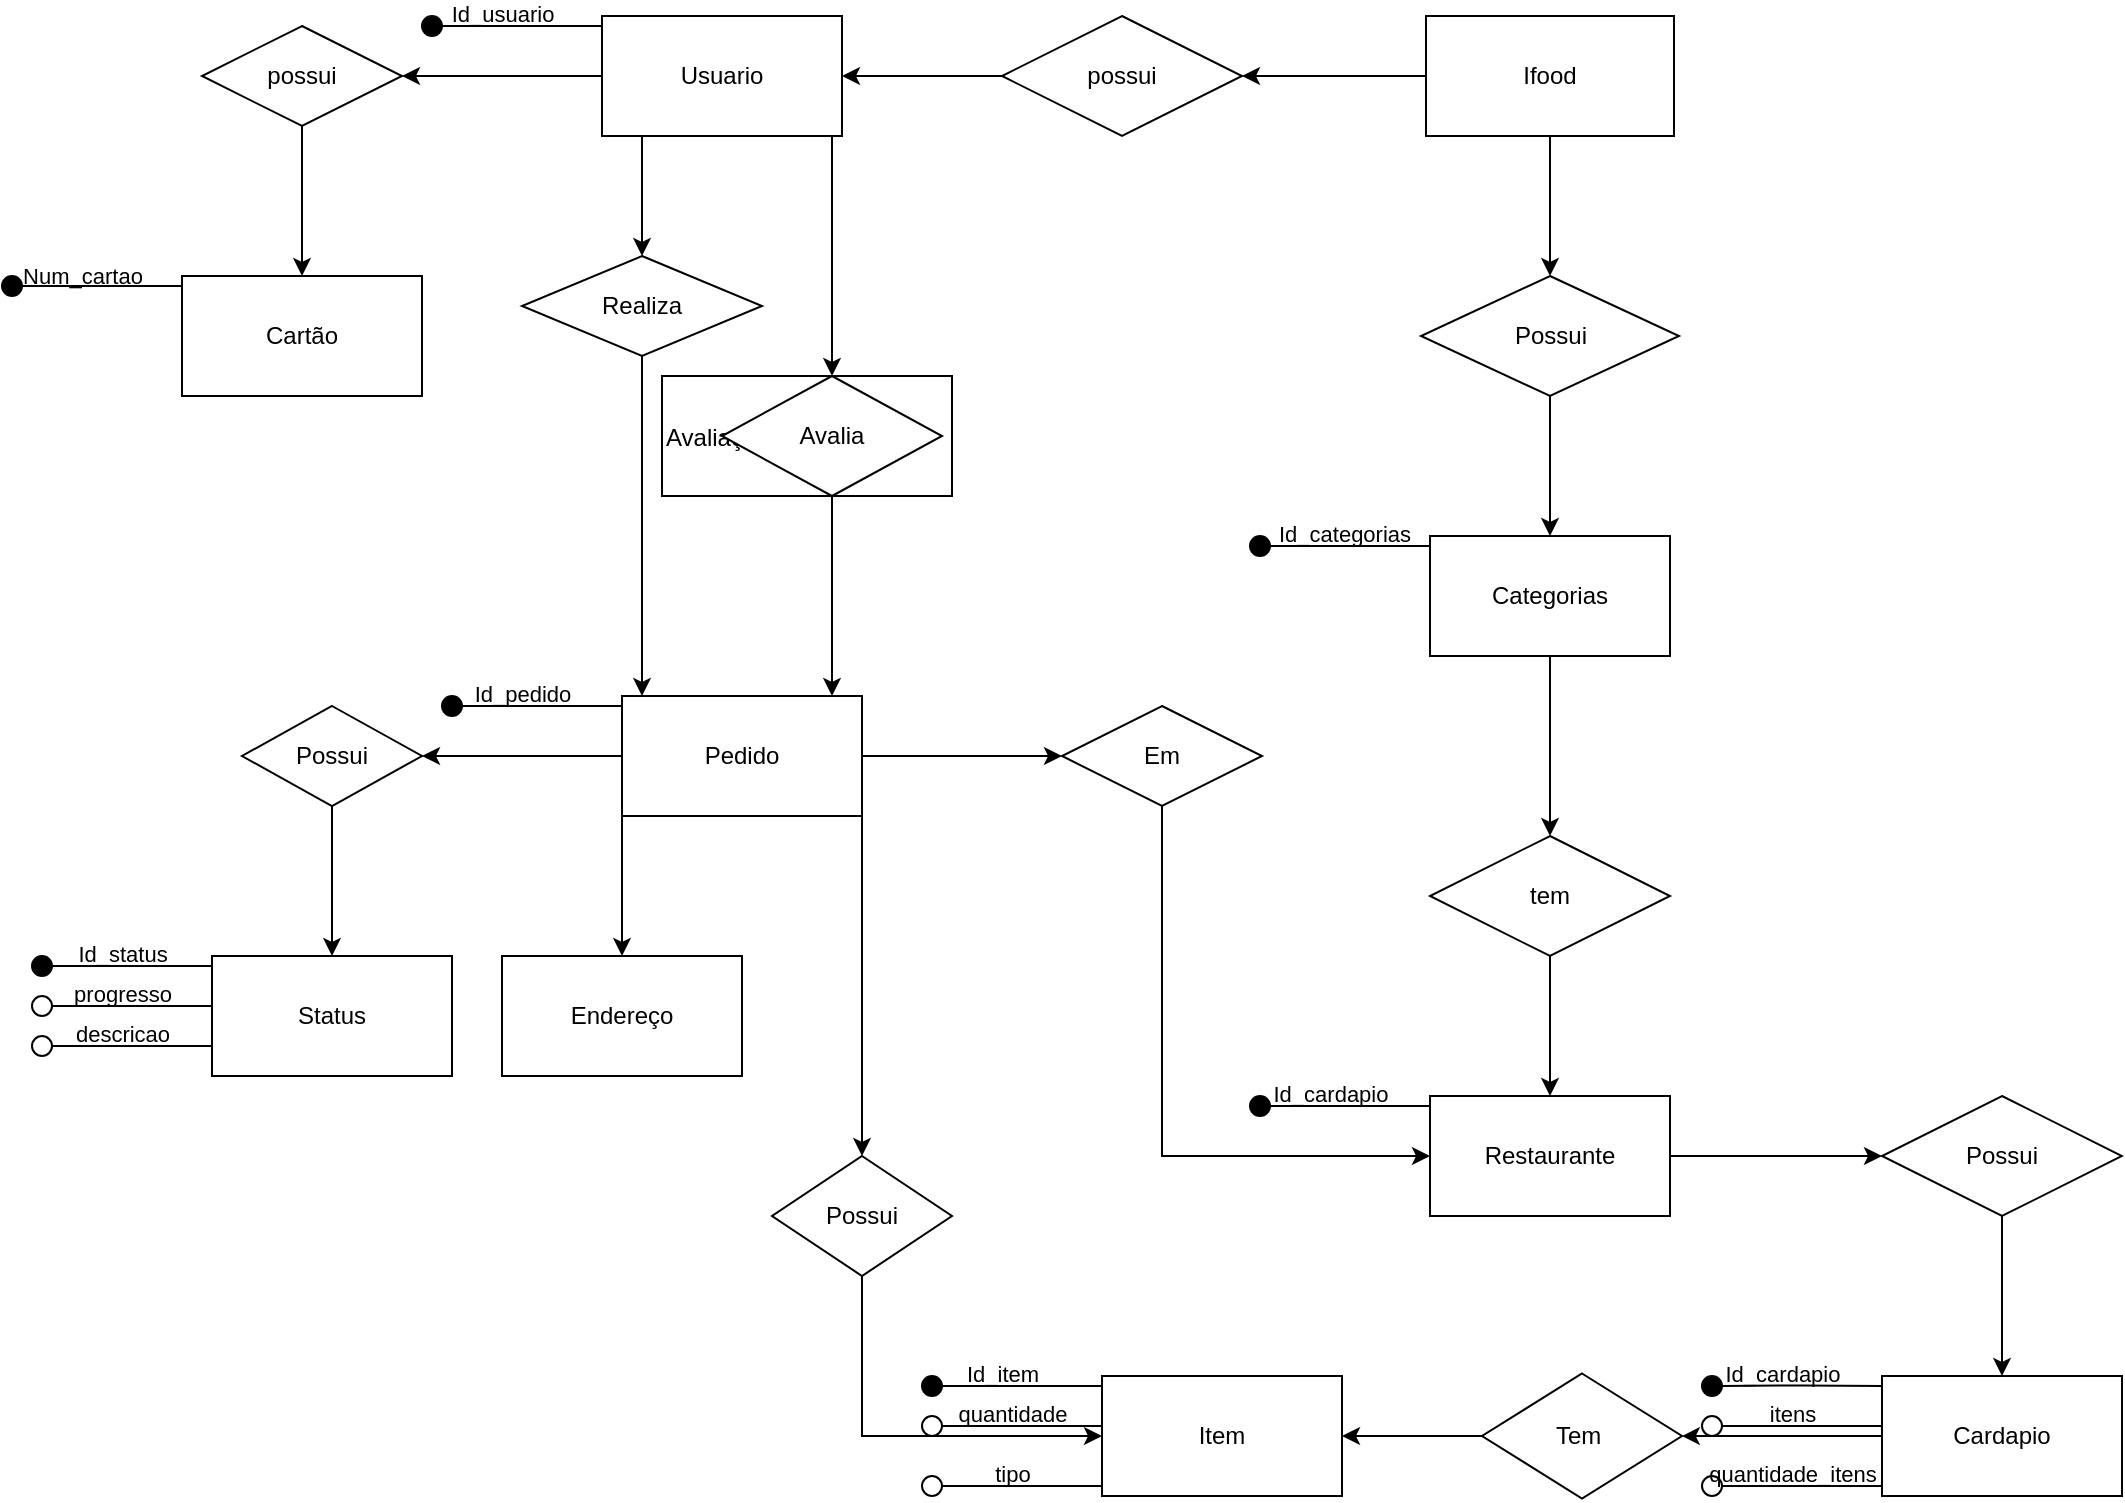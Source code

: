 <mxfile version="15.5.5" type="github">
  <diagram id="ZOsYGTXaRWKMZSjGL1pl" name="Page-1">
    <mxGraphModel dx="2253" dy="720" grid="1" gridSize="10" guides="1" tooltips="1" connect="1" arrows="1" fold="1" page="1" pageScale="1" pageWidth="827" pageHeight="1169" math="0" shadow="0">
      <root>
        <mxCell id="0" />
        <mxCell id="1" parent="0" />
        <mxCell id="yU-a4sMeyM81T8pN_S2K-34" value="&lt;p style=&quot;line-height: 0&quot;&gt;Avaliação&lt;/p&gt;" style="rounded=0;whiteSpace=wrap;html=1;align=left;" parent="1" vertex="1">
          <mxGeometry x="-30" y="200" width="145" height="60" as="geometry" />
        </mxCell>
        <mxCell id="yU-a4sMeyM81T8pN_S2K-3" value="" style="edgeStyle=orthogonalEdgeStyle;rounded=0;orthogonalLoop=1;jettySize=auto;html=1;" parent="1" source="yU-a4sMeyM81T8pN_S2K-1" target="yU-a4sMeyM81T8pN_S2K-2" edge="1">
          <mxGeometry relative="1" as="geometry" />
        </mxCell>
        <mxCell id="yU-a4sMeyM81T8pN_S2K-1" value="Categorias" style="rounded=0;whiteSpace=wrap;html=1;" parent="1" vertex="1">
          <mxGeometry x="354" y="280" width="120" height="60" as="geometry" />
        </mxCell>
        <mxCell id="yU-a4sMeyM81T8pN_S2K-7" value="" style="edgeStyle=orthogonalEdgeStyle;rounded=0;orthogonalLoop=1;jettySize=auto;html=1;" parent="1" source="yU-a4sMeyM81T8pN_S2K-2" target="yU-a4sMeyM81T8pN_S2K-6" edge="1">
          <mxGeometry relative="1" as="geometry" />
        </mxCell>
        <mxCell id="yU-a4sMeyM81T8pN_S2K-2" value="tem" style="rhombus;whiteSpace=wrap;html=1;rounded=0;" parent="1" vertex="1">
          <mxGeometry x="354" y="430" width="120" height="60" as="geometry" />
        </mxCell>
        <mxCell id="yU-a4sMeyM81T8pN_S2K-19" style="edgeStyle=orthogonalEdgeStyle;rounded=0;orthogonalLoop=1;jettySize=auto;html=1;exitX=0.5;exitY=1;exitDx=0;exitDy=0;entryX=0.5;entryY=0;entryDx=0;entryDy=0;" parent="1" source="yU-a4sMeyM81T8pN_S2K-4" target="yU-a4sMeyM81T8pN_S2K-1" edge="1">
          <mxGeometry relative="1" as="geometry" />
        </mxCell>
        <mxCell id="yU-a4sMeyM81T8pN_S2K-4" value="Possui" style="rhombus;whiteSpace=wrap;html=1;rounded=0;" parent="1" vertex="1">
          <mxGeometry x="349.5" y="150" width="129" height="60" as="geometry" />
        </mxCell>
        <mxCell id="yU-a4sMeyM81T8pN_S2K-9" value="" style="edgeStyle=orthogonalEdgeStyle;rounded=0;orthogonalLoop=1;jettySize=auto;html=1;" parent="1" source="yU-a4sMeyM81T8pN_S2K-6" target="yU-a4sMeyM81T8pN_S2K-8" edge="1">
          <mxGeometry relative="1" as="geometry" />
        </mxCell>
        <mxCell id="yU-a4sMeyM81T8pN_S2K-6" value="Restaurante" style="whiteSpace=wrap;html=1;rounded=0;" parent="1" vertex="1">
          <mxGeometry x="354" y="560" width="120" height="60" as="geometry" />
        </mxCell>
        <mxCell id="yU-a4sMeyM81T8pN_S2K-11" value="" style="edgeStyle=orthogonalEdgeStyle;rounded=0;orthogonalLoop=1;jettySize=auto;html=1;" parent="1" source="yU-a4sMeyM81T8pN_S2K-8" target="yU-a4sMeyM81T8pN_S2K-10" edge="1">
          <mxGeometry relative="1" as="geometry" />
        </mxCell>
        <mxCell id="yU-a4sMeyM81T8pN_S2K-8" value="Possui" style="rhombus;whiteSpace=wrap;html=1;rounded=0;" parent="1" vertex="1">
          <mxGeometry x="580" y="560" width="120" height="60" as="geometry" />
        </mxCell>
        <mxCell id="yU-a4sMeyM81T8pN_S2K-13" value="" style="edgeStyle=orthogonalEdgeStyle;rounded=0;orthogonalLoop=1;jettySize=auto;html=1;" parent="1" source="yU-a4sMeyM81T8pN_S2K-10" target="yU-a4sMeyM81T8pN_S2K-12" edge="1">
          <mxGeometry relative="1" as="geometry" />
        </mxCell>
        <mxCell id="yU-a4sMeyM81T8pN_S2K-10" value="Cardapio" style="whiteSpace=wrap;html=1;rounded=0;" parent="1" vertex="1">
          <mxGeometry x="580" y="700" width="120" height="60" as="geometry" />
        </mxCell>
        <mxCell id="yU-a4sMeyM81T8pN_S2K-15" value="" style="edgeStyle=orthogonalEdgeStyle;rounded=0;orthogonalLoop=1;jettySize=auto;html=1;" parent="1" source="yU-a4sMeyM81T8pN_S2K-12" target="yU-a4sMeyM81T8pN_S2K-14" edge="1">
          <mxGeometry relative="1" as="geometry" />
        </mxCell>
        <mxCell id="yU-a4sMeyM81T8pN_S2K-12" value="Tem&amp;nbsp;" style="rhombus;whiteSpace=wrap;html=1;rounded=0;" parent="1" vertex="1">
          <mxGeometry x="380" y="698.75" width="100" height="62.5" as="geometry" />
        </mxCell>
        <mxCell id="yU-a4sMeyM81T8pN_S2K-14" value="Item" style="whiteSpace=wrap;html=1;rounded=0;" parent="1" vertex="1">
          <mxGeometry x="190" y="700" width="120" height="60" as="geometry" />
        </mxCell>
        <mxCell id="yU-a4sMeyM81T8pN_S2K-18" style="edgeStyle=orthogonalEdgeStyle;rounded=0;orthogonalLoop=1;jettySize=auto;html=1;exitX=0.5;exitY=1;exitDx=0;exitDy=0;entryX=0.5;entryY=0;entryDx=0;entryDy=0;" parent="1" source="yU-a4sMeyM81T8pN_S2K-17" target="yU-a4sMeyM81T8pN_S2K-4" edge="1">
          <mxGeometry relative="1" as="geometry" />
        </mxCell>
        <mxCell id="yU-a4sMeyM81T8pN_S2K-21" value="" style="edgeStyle=orthogonalEdgeStyle;rounded=0;orthogonalLoop=1;jettySize=auto;html=1;" parent="1" source="yU-a4sMeyM81T8pN_S2K-17" target="yU-a4sMeyM81T8pN_S2K-20" edge="1">
          <mxGeometry relative="1" as="geometry" />
        </mxCell>
        <mxCell id="yU-a4sMeyM81T8pN_S2K-17" value="Ifood" style="rounded=0;whiteSpace=wrap;html=1;" parent="1" vertex="1">
          <mxGeometry x="352" y="20" width="124" height="60" as="geometry" />
        </mxCell>
        <mxCell id="yU-a4sMeyM81T8pN_S2K-23" value="" style="edgeStyle=orthogonalEdgeStyle;rounded=0;orthogonalLoop=1;jettySize=auto;html=1;" parent="1" source="yU-a4sMeyM81T8pN_S2K-20" target="yU-a4sMeyM81T8pN_S2K-22" edge="1">
          <mxGeometry relative="1" as="geometry" />
        </mxCell>
        <mxCell id="yU-a4sMeyM81T8pN_S2K-20" value="possui" style="rhombus;whiteSpace=wrap;html=1;rounded=0;" parent="1" vertex="1">
          <mxGeometry x="140" y="20" width="120" height="60" as="geometry" />
        </mxCell>
        <mxCell id="yU-a4sMeyM81T8pN_S2K-25" value="" style="edgeStyle=orthogonalEdgeStyle;rounded=0;orthogonalLoop=1;jettySize=auto;html=1;" parent="1" source="yU-a4sMeyM81T8pN_S2K-22" target="yU-a4sMeyM81T8pN_S2K-24" edge="1">
          <mxGeometry relative="1" as="geometry" />
        </mxCell>
        <mxCell id="yU-a4sMeyM81T8pN_S2K-29" value="" style="edgeStyle=orthogonalEdgeStyle;rounded=0;orthogonalLoop=1;jettySize=auto;html=1;" parent="1" source="yU-a4sMeyM81T8pN_S2K-22" target="yU-a4sMeyM81T8pN_S2K-28" edge="1">
          <mxGeometry relative="1" as="geometry">
            <Array as="points">
              <mxPoint x="-40" y="90" />
              <mxPoint x="-40" y="90" />
            </Array>
          </mxGeometry>
        </mxCell>
        <mxCell id="yU-a4sMeyM81T8pN_S2K-33" value="" style="edgeStyle=orthogonalEdgeStyle;rounded=0;orthogonalLoop=1;jettySize=auto;html=1;" parent="1" source="yU-a4sMeyM81T8pN_S2K-22" target="yU-a4sMeyM81T8pN_S2K-32" edge="1">
          <mxGeometry relative="1" as="geometry">
            <Array as="points">
              <mxPoint x="55" y="110" />
              <mxPoint x="55" y="110" />
            </Array>
          </mxGeometry>
        </mxCell>
        <mxCell id="yU-a4sMeyM81T8pN_S2K-22" value="Usuario" style="whiteSpace=wrap;html=1;rounded=0;" parent="1" vertex="1">
          <mxGeometry x="-60" y="20" width="120" height="60" as="geometry" />
        </mxCell>
        <mxCell id="yU-a4sMeyM81T8pN_S2K-27" value="" style="edgeStyle=orthogonalEdgeStyle;rounded=0;orthogonalLoop=1;jettySize=auto;html=1;" parent="1" source="yU-a4sMeyM81T8pN_S2K-24" target="yU-a4sMeyM81T8pN_S2K-26" edge="1">
          <mxGeometry relative="1" as="geometry" />
        </mxCell>
        <mxCell id="yU-a4sMeyM81T8pN_S2K-24" value="possui" style="rhombus;whiteSpace=wrap;html=1;rounded=0;" parent="1" vertex="1">
          <mxGeometry x="-260" y="25" width="100" height="50" as="geometry" />
        </mxCell>
        <mxCell id="yU-a4sMeyM81T8pN_S2K-26" value="Cartão" style="whiteSpace=wrap;html=1;rounded=0;" parent="1" vertex="1">
          <mxGeometry x="-270" y="150" width="120" height="60" as="geometry" />
        </mxCell>
        <mxCell id="yU-a4sMeyM81T8pN_S2K-35" style="edgeStyle=orthogonalEdgeStyle;rounded=0;orthogonalLoop=1;jettySize=auto;html=1;exitX=0.5;exitY=1;exitDx=0;exitDy=0;" parent="1" source="yU-a4sMeyM81T8pN_S2K-28" edge="1">
          <mxGeometry relative="1" as="geometry">
            <mxPoint x="-40" y="360" as="targetPoint" />
          </mxGeometry>
        </mxCell>
        <mxCell id="yU-a4sMeyM81T8pN_S2K-28" value="Realiza" style="rhombus;whiteSpace=wrap;html=1;rounded=0;" parent="1" vertex="1">
          <mxGeometry x="-100" y="140" width="120" height="50" as="geometry" />
        </mxCell>
        <mxCell id="yU-a4sMeyM81T8pN_S2K-36" style="edgeStyle=orthogonalEdgeStyle;rounded=0;orthogonalLoop=1;jettySize=auto;html=1;exitX=0.5;exitY=1;exitDx=0;exitDy=0;" parent="1" source="yU-a4sMeyM81T8pN_S2K-32" edge="1">
          <mxGeometry relative="1" as="geometry">
            <mxPoint x="55" y="360" as="targetPoint" />
          </mxGeometry>
        </mxCell>
        <mxCell id="yU-a4sMeyM81T8pN_S2K-32" value="Avalia" style="rhombus;whiteSpace=wrap;html=1;rounded=0;" parent="1" vertex="1">
          <mxGeometry y="200" width="110" height="60" as="geometry" />
        </mxCell>
        <mxCell id="yU-a4sMeyM81T8pN_S2K-39" value="" style="edgeStyle=orthogonalEdgeStyle;rounded=0;orthogonalLoop=1;jettySize=auto;html=1;" parent="1" source="yU-a4sMeyM81T8pN_S2K-37" target="yU-a4sMeyM81T8pN_S2K-38" edge="1">
          <mxGeometry relative="1" as="geometry" />
        </mxCell>
        <mxCell id="yU-a4sMeyM81T8pN_S2K-42" value="" style="edgeStyle=orthogonalEdgeStyle;rounded=0;orthogonalLoop=1;jettySize=auto;html=1;" parent="1" source="yU-a4sMeyM81T8pN_S2K-37" target="yU-a4sMeyM81T8pN_S2K-41" edge="1">
          <mxGeometry relative="1" as="geometry" />
        </mxCell>
        <mxCell id="yU-a4sMeyM81T8pN_S2K-45" style="edgeStyle=orthogonalEdgeStyle;rounded=0;orthogonalLoop=1;jettySize=auto;html=1;exitX=0;exitY=1;exitDx=0;exitDy=0;" parent="1" source="yU-a4sMeyM81T8pN_S2K-37" edge="1">
          <mxGeometry relative="1" as="geometry">
            <mxPoint x="-50" y="490" as="targetPoint" />
          </mxGeometry>
        </mxCell>
        <mxCell id="yU-a4sMeyM81T8pN_S2K-47" style="edgeStyle=orthogonalEdgeStyle;rounded=0;orthogonalLoop=1;jettySize=auto;html=1;exitX=1;exitY=1;exitDx=0;exitDy=0;" parent="1" source="yU-a4sMeyM81T8pN_S2K-37" edge="1">
          <mxGeometry relative="1" as="geometry">
            <mxPoint x="70" y="590" as="targetPoint" />
          </mxGeometry>
        </mxCell>
        <mxCell id="yU-a4sMeyM81T8pN_S2K-37" value="Pedido" style="rounded=0;whiteSpace=wrap;html=1;align=center;" parent="1" vertex="1">
          <mxGeometry x="-50" y="360" width="120" height="60" as="geometry" />
        </mxCell>
        <mxCell id="yU-a4sMeyM81T8pN_S2K-40" style="edgeStyle=orthogonalEdgeStyle;rounded=0;orthogonalLoop=1;jettySize=auto;html=1;entryX=0;entryY=0.5;entryDx=0;entryDy=0;" parent="1" source="yU-a4sMeyM81T8pN_S2K-38" target="yU-a4sMeyM81T8pN_S2K-6" edge="1">
          <mxGeometry relative="1" as="geometry">
            <mxPoint x="350" y="580" as="targetPoint" />
            <Array as="points">
              <mxPoint x="220" y="590" />
            </Array>
          </mxGeometry>
        </mxCell>
        <mxCell id="yU-a4sMeyM81T8pN_S2K-38" value="Em" style="rhombus;whiteSpace=wrap;html=1;rounded=0;" parent="1" vertex="1">
          <mxGeometry x="170" y="365" width="100" height="50" as="geometry" />
        </mxCell>
        <mxCell id="yU-a4sMeyM81T8pN_S2K-44" value="" style="edgeStyle=orthogonalEdgeStyle;rounded=0;orthogonalLoop=1;jettySize=auto;html=1;" parent="1" source="yU-a4sMeyM81T8pN_S2K-41" target="yU-a4sMeyM81T8pN_S2K-43" edge="1">
          <mxGeometry relative="1" as="geometry" />
        </mxCell>
        <mxCell id="yU-a4sMeyM81T8pN_S2K-41" value="Possui" style="rhombus;whiteSpace=wrap;html=1;rounded=0;" parent="1" vertex="1">
          <mxGeometry x="-240" y="365" width="90" height="50" as="geometry" />
        </mxCell>
        <mxCell id="yU-a4sMeyM81T8pN_S2K-43" value="Status" style="rounded=0;whiteSpace=wrap;html=1;" parent="1" vertex="1">
          <mxGeometry x="-255" y="490" width="120" height="60" as="geometry" />
        </mxCell>
        <mxCell id="yU-a4sMeyM81T8pN_S2K-46" value="Endereço" style="rounded=0;whiteSpace=wrap;html=1;align=center;" parent="1" vertex="1">
          <mxGeometry x="-110" y="490" width="120" height="60" as="geometry" />
        </mxCell>
        <mxCell id="yU-a4sMeyM81T8pN_S2K-49" style="edgeStyle=orthogonalEdgeStyle;rounded=0;orthogonalLoop=1;jettySize=auto;html=1;exitX=0.5;exitY=1;exitDx=0;exitDy=0;entryX=0;entryY=0.5;entryDx=0;entryDy=0;" parent="1" source="yU-a4sMeyM81T8pN_S2K-48" target="yU-a4sMeyM81T8pN_S2K-14" edge="1">
          <mxGeometry relative="1" as="geometry" />
        </mxCell>
        <mxCell id="yU-a4sMeyM81T8pN_S2K-48" value="Possui" style="rhombus;whiteSpace=wrap;html=1;align=center;" parent="1" vertex="1">
          <mxGeometry x="25" y="590" width="90" height="60" as="geometry" />
        </mxCell>
        <mxCell id="IrhAmNefoeoScViRbf2u-1" value="" style="ellipse;whiteSpace=wrap;html=1;rounded=0;fillColor=#000000;" vertex="1" parent="1">
          <mxGeometry x="-360" y="150" width="10" height="10" as="geometry" />
        </mxCell>
        <mxCell id="IrhAmNefoeoScViRbf2u-3" value="" style="endArrow=none;html=1;rounded=0;" edge="1" parent="1">
          <mxGeometry width="50" height="50" relative="1" as="geometry">
            <mxPoint x="-350" y="154.94" as="sourcePoint" />
            <mxPoint x="-270" y="154.94" as="targetPoint" />
          </mxGeometry>
        </mxCell>
        <mxCell id="IrhAmNefoeoScViRbf2u-4" value="Num_cartao" style="edgeLabel;html=1;align=center;verticalAlign=middle;resizable=0;points=[];labelBackgroundColor=none;" vertex="1" connectable="0" parent="IrhAmNefoeoScViRbf2u-3">
          <mxGeometry x="-0.382" y="1" relative="1" as="geometry">
            <mxPoint x="5" y="-4" as="offset" />
          </mxGeometry>
        </mxCell>
        <mxCell id="IrhAmNefoeoScViRbf2u-5" value="" style="ellipse;whiteSpace=wrap;html=1;rounded=0;fillColor=#000000;" vertex="1" parent="1">
          <mxGeometry x="-345" y="490.0" width="10" height="10" as="geometry" />
        </mxCell>
        <mxCell id="IrhAmNefoeoScViRbf2u-6" value="" style="endArrow=none;html=1;rounded=0;" edge="1" parent="1">
          <mxGeometry width="50" height="50" relative="1" as="geometry">
            <mxPoint x="-335" y="494.94" as="sourcePoint" />
            <mxPoint x="-255" y="494.94" as="targetPoint" />
          </mxGeometry>
        </mxCell>
        <mxCell id="IrhAmNefoeoScViRbf2u-7" value="Id_status" style="edgeLabel;html=1;align=center;verticalAlign=middle;resizable=0;points=[];labelBackgroundColor=none;" vertex="1" connectable="0" parent="IrhAmNefoeoScViRbf2u-6">
          <mxGeometry x="-0.382" y="1" relative="1" as="geometry">
            <mxPoint x="10" y="-5" as="offset" />
          </mxGeometry>
        </mxCell>
        <mxCell id="IrhAmNefoeoScViRbf2u-9" value="" style="ellipse;whiteSpace=wrap;html=1;rounded=0;fillColor=#000000;" vertex="1" parent="1">
          <mxGeometry x="-140" y="360" width="10" height="10" as="geometry" />
        </mxCell>
        <mxCell id="IrhAmNefoeoScViRbf2u-10" value="" style="endArrow=none;html=1;rounded=0;" edge="1" parent="1">
          <mxGeometry width="50" height="50" relative="1" as="geometry">
            <mxPoint x="-130" y="364.94" as="sourcePoint" />
            <mxPoint x="-50" y="364.94" as="targetPoint" />
          </mxGeometry>
        </mxCell>
        <mxCell id="IrhAmNefoeoScViRbf2u-11" value="Id_pedido" style="edgeLabel;html=1;align=center;verticalAlign=middle;resizable=0;points=[];labelBackgroundColor=none;" vertex="1" connectable="0" parent="IrhAmNefoeoScViRbf2u-10">
          <mxGeometry x="-0.382" y="1" relative="1" as="geometry">
            <mxPoint x="5" y="-5" as="offset" />
          </mxGeometry>
        </mxCell>
        <mxCell id="IrhAmNefoeoScViRbf2u-12" value="" style="ellipse;whiteSpace=wrap;html=1;rounded=0;fillColor=#000000;" vertex="1" parent="1">
          <mxGeometry x="-150" y="20" width="10" height="10" as="geometry" />
        </mxCell>
        <mxCell id="IrhAmNefoeoScViRbf2u-13" value="" style="endArrow=none;html=1;rounded=0;" edge="1" parent="1">
          <mxGeometry width="50" height="50" relative="1" as="geometry">
            <mxPoint x="-140" y="24.94" as="sourcePoint" />
            <mxPoint x="-60" y="24.94" as="targetPoint" />
          </mxGeometry>
        </mxCell>
        <mxCell id="IrhAmNefoeoScViRbf2u-14" value="Id_usuario" style="edgeLabel;html=1;align=center;verticalAlign=middle;resizable=0;points=[];labelBackgroundColor=none;" vertex="1" connectable="0" parent="IrhAmNefoeoScViRbf2u-13">
          <mxGeometry x="-0.382" y="1" relative="1" as="geometry">
            <mxPoint x="5" y="-5" as="offset" />
          </mxGeometry>
        </mxCell>
        <mxCell id="IrhAmNefoeoScViRbf2u-15" value="" style="ellipse;whiteSpace=wrap;html=1;rounded=0;fillColor=#000000;" vertex="1" parent="1">
          <mxGeometry x="264" y="280" width="10" height="10" as="geometry" />
        </mxCell>
        <mxCell id="IrhAmNefoeoScViRbf2u-16" value="" style="endArrow=none;html=1;rounded=0;" edge="1" parent="1">
          <mxGeometry width="50" height="50" relative="1" as="geometry">
            <mxPoint x="274" y="284.94" as="sourcePoint" />
            <mxPoint x="354" y="284.94" as="targetPoint" />
          </mxGeometry>
        </mxCell>
        <mxCell id="IrhAmNefoeoScViRbf2u-17" value="Id_categorias" style="edgeLabel;html=1;align=center;verticalAlign=middle;resizable=0;points=[];labelBackgroundColor=none;" vertex="1" connectable="0" parent="IrhAmNefoeoScViRbf2u-16">
          <mxGeometry x="-0.382" y="1" relative="1" as="geometry">
            <mxPoint x="12" y="-5" as="offset" />
          </mxGeometry>
        </mxCell>
        <mxCell id="IrhAmNefoeoScViRbf2u-18" value="" style="ellipse;whiteSpace=wrap;html=1;rounded=0;fillColor=#000000;" vertex="1" parent="1">
          <mxGeometry x="100" y="700" width="10" height="10" as="geometry" />
        </mxCell>
        <mxCell id="IrhAmNefoeoScViRbf2u-19" value="" style="endArrow=none;html=1;rounded=0;" edge="1" parent="1">
          <mxGeometry width="50" height="50" relative="1" as="geometry">
            <mxPoint x="110" y="704.94" as="sourcePoint" />
            <mxPoint x="190" y="704.94" as="targetPoint" />
          </mxGeometry>
        </mxCell>
        <mxCell id="IrhAmNefoeoScViRbf2u-20" value="Id_item" style="edgeLabel;html=1;align=center;verticalAlign=middle;resizable=0;points=[];labelBackgroundColor=none;" vertex="1" connectable="0" parent="IrhAmNefoeoScViRbf2u-19">
          <mxGeometry x="-0.382" y="1" relative="1" as="geometry">
            <mxPoint x="5" y="-5" as="offset" />
          </mxGeometry>
        </mxCell>
        <mxCell id="IrhAmNefoeoScViRbf2u-21" value="" style="ellipse;whiteSpace=wrap;html=1;rounded=0;fillColor=#000000;" vertex="1" parent="1">
          <mxGeometry x="490" y="700" width="10" height="10" as="geometry" />
        </mxCell>
        <mxCell id="IrhAmNefoeoScViRbf2u-22" value="" style="endArrow=none;html=1;rounded=0;" edge="1" parent="1">
          <mxGeometry width="50" height="50" relative="1" as="geometry">
            <mxPoint x="500" y="704.94" as="sourcePoint" />
            <mxPoint x="580" y="704.94" as="targetPoint" />
            <Array as="points">
              <mxPoint x="540" y="704.75" />
            </Array>
          </mxGeometry>
        </mxCell>
        <mxCell id="IrhAmNefoeoScViRbf2u-23" value="Id_cardapio" style="edgeLabel;html=1;align=center;verticalAlign=middle;resizable=0;points=[];labelBackgroundColor=none;" vertex="1" connectable="0" parent="IrhAmNefoeoScViRbf2u-22">
          <mxGeometry x="-0.382" y="1" relative="1" as="geometry">
            <mxPoint x="5" y="-5" as="offset" />
          </mxGeometry>
        </mxCell>
        <mxCell id="IrhAmNefoeoScViRbf2u-24" value="" style="ellipse;whiteSpace=wrap;html=1;rounded=0;fillColor=#000000;" vertex="1" parent="1">
          <mxGeometry x="264" y="560" width="10" height="10" as="geometry" />
        </mxCell>
        <mxCell id="IrhAmNefoeoScViRbf2u-25" value="" style="endArrow=none;html=1;rounded=0;" edge="1" parent="1">
          <mxGeometry width="50" height="50" relative="1" as="geometry">
            <mxPoint x="274" y="564.94" as="sourcePoint" />
            <mxPoint x="354" y="564.94" as="targetPoint" />
            <Array as="points" />
          </mxGeometry>
        </mxCell>
        <mxCell id="IrhAmNefoeoScViRbf2u-26" value="Id_cardapio" style="edgeLabel;html=1;align=center;verticalAlign=middle;resizable=0;points=[];labelBackgroundColor=none;" vertex="1" connectable="0" parent="IrhAmNefoeoScViRbf2u-25">
          <mxGeometry x="-0.382" y="1" relative="1" as="geometry">
            <mxPoint x="5" y="-5" as="offset" />
          </mxGeometry>
        </mxCell>
        <mxCell id="IrhAmNefoeoScViRbf2u-31" value="" style="ellipse;whiteSpace=wrap;html=1;rounded=0;fillColor=#FFFFFF;" vertex="1" parent="1">
          <mxGeometry x="-345" y="510.0" width="10" height="10" as="geometry" />
        </mxCell>
        <mxCell id="IrhAmNefoeoScViRbf2u-32" value="" style="endArrow=none;html=1;rounded=0;" edge="1" parent="1">
          <mxGeometry width="50" height="50" relative="1" as="geometry">
            <mxPoint x="-335" y="514.94" as="sourcePoint" />
            <mxPoint x="-255" y="514.94" as="targetPoint" />
            <Array as="points">
              <mxPoint x="-300" y="515" />
            </Array>
          </mxGeometry>
        </mxCell>
        <mxCell id="IrhAmNefoeoScViRbf2u-33" value="progresso" style="edgeLabel;html=1;align=center;verticalAlign=middle;resizable=0;points=[];labelBackgroundColor=none;" vertex="1" connectable="0" parent="IrhAmNefoeoScViRbf2u-32">
          <mxGeometry x="-0.382" y="1" relative="1" as="geometry">
            <mxPoint x="10" y="-5" as="offset" />
          </mxGeometry>
        </mxCell>
        <mxCell id="IrhAmNefoeoScViRbf2u-34" value="" style="ellipse;whiteSpace=wrap;html=1;rounded=0;fillColor=#FFFFFF;" vertex="1" parent="1">
          <mxGeometry x="-345" y="530" width="10" height="10" as="geometry" />
        </mxCell>
        <mxCell id="IrhAmNefoeoScViRbf2u-35" value="" style="endArrow=none;html=1;rounded=0;" edge="1" parent="1">
          <mxGeometry width="50" height="50" relative="1" as="geometry">
            <mxPoint x="-335" y="534.94" as="sourcePoint" />
            <mxPoint x="-255" y="534.94" as="targetPoint" />
            <Array as="points">
              <mxPoint x="-300" y="535" />
            </Array>
          </mxGeometry>
        </mxCell>
        <mxCell id="IrhAmNefoeoScViRbf2u-36" value="descricao" style="edgeLabel;html=1;align=center;verticalAlign=middle;resizable=0;points=[];labelBackgroundColor=none;" vertex="1" connectable="0" parent="IrhAmNefoeoScViRbf2u-35">
          <mxGeometry x="-0.382" y="1" relative="1" as="geometry">
            <mxPoint x="10" y="-5" as="offset" />
          </mxGeometry>
        </mxCell>
        <mxCell id="IrhAmNefoeoScViRbf2u-37" value="" style="ellipse;whiteSpace=wrap;html=1;rounded=0;fillColor=#FFFFFF;" vertex="1" parent="1">
          <mxGeometry x="100" y="720" width="10" height="10" as="geometry" />
        </mxCell>
        <mxCell id="IrhAmNefoeoScViRbf2u-38" value="" style="endArrow=none;html=1;rounded=0;" edge="1" parent="1">
          <mxGeometry width="50" height="50" relative="1" as="geometry">
            <mxPoint x="110" y="724.94" as="sourcePoint" />
            <mxPoint x="190" y="724.94" as="targetPoint" />
            <Array as="points">
              <mxPoint x="145" y="725" />
            </Array>
          </mxGeometry>
        </mxCell>
        <mxCell id="IrhAmNefoeoScViRbf2u-39" value="quantidade" style="edgeLabel;html=1;align=center;verticalAlign=middle;resizable=0;points=[];labelBackgroundColor=none;" vertex="1" connectable="0" parent="IrhAmNefoeoScViRbf2u-38">
          <mxGeometry x="-0.382" y="1" relative="1" as="geometry">
            <mxPoint x="10" y="-5" as="offset" />
          </mxGeometry>
        </mxCell>
        <mxCell id="IrhAmNefoeoScViRbf2u-40" value="" style="ellipse;whiteSpace=wrap;html=1;rounded=0;fillColor=#FFFFFF;" vertex="1" parent="1">
          <mxGeometry x="100" y="750" width="10" height="10" as="geometry" />
        </mxCell>
        <mxCell id="IrhAmNefoeoScViRbf2u-41" value="" style="endArrow=none;html=1;rounded=0;" edge="1" parent="1">
          <mxGeometry width="50" height="50" relative="1" as="geometry">
            <mxPoint x="110" y="754.94" as="sourcePoint" />
            <mxPoint x="190" y="754.94" as="targetPoint" />
            <Array as="points">
              <mxPoint x="145" y="755" />
            </Array>
          </mxGeometry>
        </mxCell>
        <mxCell id="IrhAmNefoeoScViRbf2u-42" value="tipo" style="edgeLabel;html=1;align=center;verticalAlign=middle;resizable=0;points=[];labelBackgroundColor=none;" vertex="1" connectable="0" parent="IrhAmNefoeoScViRbf2u-41">
          <mxGeometry x="-0.382" y="1" relative="1" as="geometry">
            <mxPoint x="10" y="-5" as="offset" />
          </mxGeometry>
        </mxCell>
        <mxCell id="IrhAmNefoeoScViRbf2u-43" value="" style="ellipse;whiteSpace=wrap;html=1;rounded=0;fillColor=#FFFFFF;" vertex="1" parent="1">
          <mxGeometry x="490" y="720" width="10" height="10" as="geometry" />
        </mxCell>
        <mxCell id="IrhAmNefoeoScViRbf2u-44" value="" style="endArrow=none;html=1;rounded=0;" edge="1" parent="1">
          <mxGeometry width="50" height="50" relative="1" as="geometry">
            <mxPoint x="500" y="724.94" as="sourcePoint" />
            <mxPoint x="580" y="724.94" as="targetPoint" />
            <Array as="points">
              <mxPoint x="510" y="725" />
              <mxPoint x="535" y="725" />
            </Array>
          </mxGeometry>
        </mxCell>
        <mxCell id="IrhAmNefoeoScViRbf2u-45" value="itens" style="edgeLabel;html=1;align=center;verticalAlign=middle;resizable=0;points=[];labelBackgroundColor=none;" vertex="1" connectable="0" parent="IrhAmNefoeoScViRbf2u-44">
          <mxGeometry x="-0.382" y="1" relative="1" as="geometry">
            <mxPoint x="10" y="-5" as="offset" />
          </mxGeometry>
        </mxCell>
        <mxCell id="IrhAmNefoeoScViRbf2u-46" value="" style="ellipse;whiteSpace=wrap;html=1;rounded=0;fillColor=#FFFFFF;" vertex="1" parent="1">
          <mxGeometry x="490" y="750" width="10" height="10" as="geometry" />
        </mxCell>
        <mxCell id="IrhAmNefoeoScViRbf2u-47" value="" style="endArrow=none;html=1;rounded=0;" edge="1" parent="1">
          <mxGeometry width="50" height="50" relative="1" as="geometry">
            <mxPoint x="500" y="754.94" as="sourcePoint" />
            <mxPoint x="580" y="754.94" as="targetPoint" />
            <Array as="points">
              <mxPoint x="510" y="755" />
              <mxPoint x="520" y="755" />
              <mxPoint x="535" y="755" />
            </Array>
          </mxGeometry>
        </mxCell>
        <mxCell id="IrhAmNefoeoScViRbf2u-48" value="quantidade_itens" style="edgeLabel;html=1;align=center;verticalAlign=middle;resizable=0;points=[];labelBackgroundColor=none;" vertex="1" connectable="0" parent="IrhAmNefoeoScViRbf2u-47">
          <mxGeometry x="-0.382" y="1" relative="1" as="geometry">
            <mxPoint x="10" y="-5" as="offset" />
          </mxGeometry>
        </mxCell>
      </root>
    </mxGraphModel>
  </diagram>
</mxfile>
